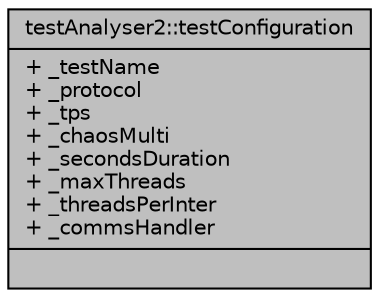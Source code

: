 digraph "testAnalyser2::testConfiguration"
{
 // INTERACTIVE_SVG=YES
 // LATEX_PDF_SIZE
  edge [fontname="Helvetica",fontsize="10",labelfontname="Helvetica",labelfontsize="10"];
  node [fontname="Helvetica",fontsize="10",shape=record];
  Node1 [label="{testAnalyser2::testConfiguration\n|+ _testName\l+ _protocol\l+ _tps\l+ _chaosMulti\l+ _secondsDuration\l+ _maxThreads\l+ _threadsPerInter\l+ _commsHandler\l|}",height=0.2,width=0.4,color="black", fillcolor="grey75", style="filled", fontcolor="black",tooltip="A configuration object used to configure tests appropriately."];
}
